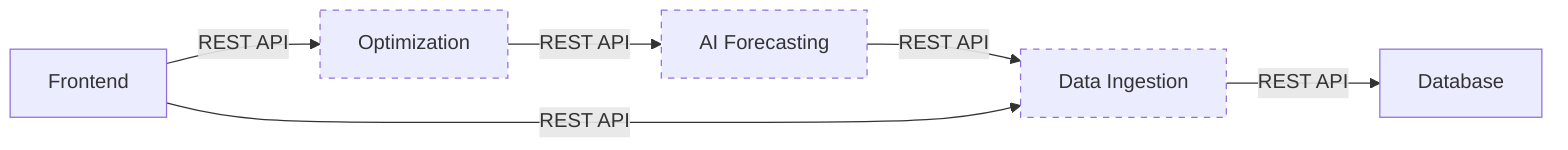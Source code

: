 graph LR
    A[Data Ingestion] -->|REST API| B[Database]
    C[AI Forecasting] -->|REST API| A
    D[Optimization] -->|REST API| C
    E[Frontend] -->|REST API| A & D
    style A stroke-dasharray: 5 5
    style C stroke-dasharray: 5 5
    style D stroke-dasharray: 5 5